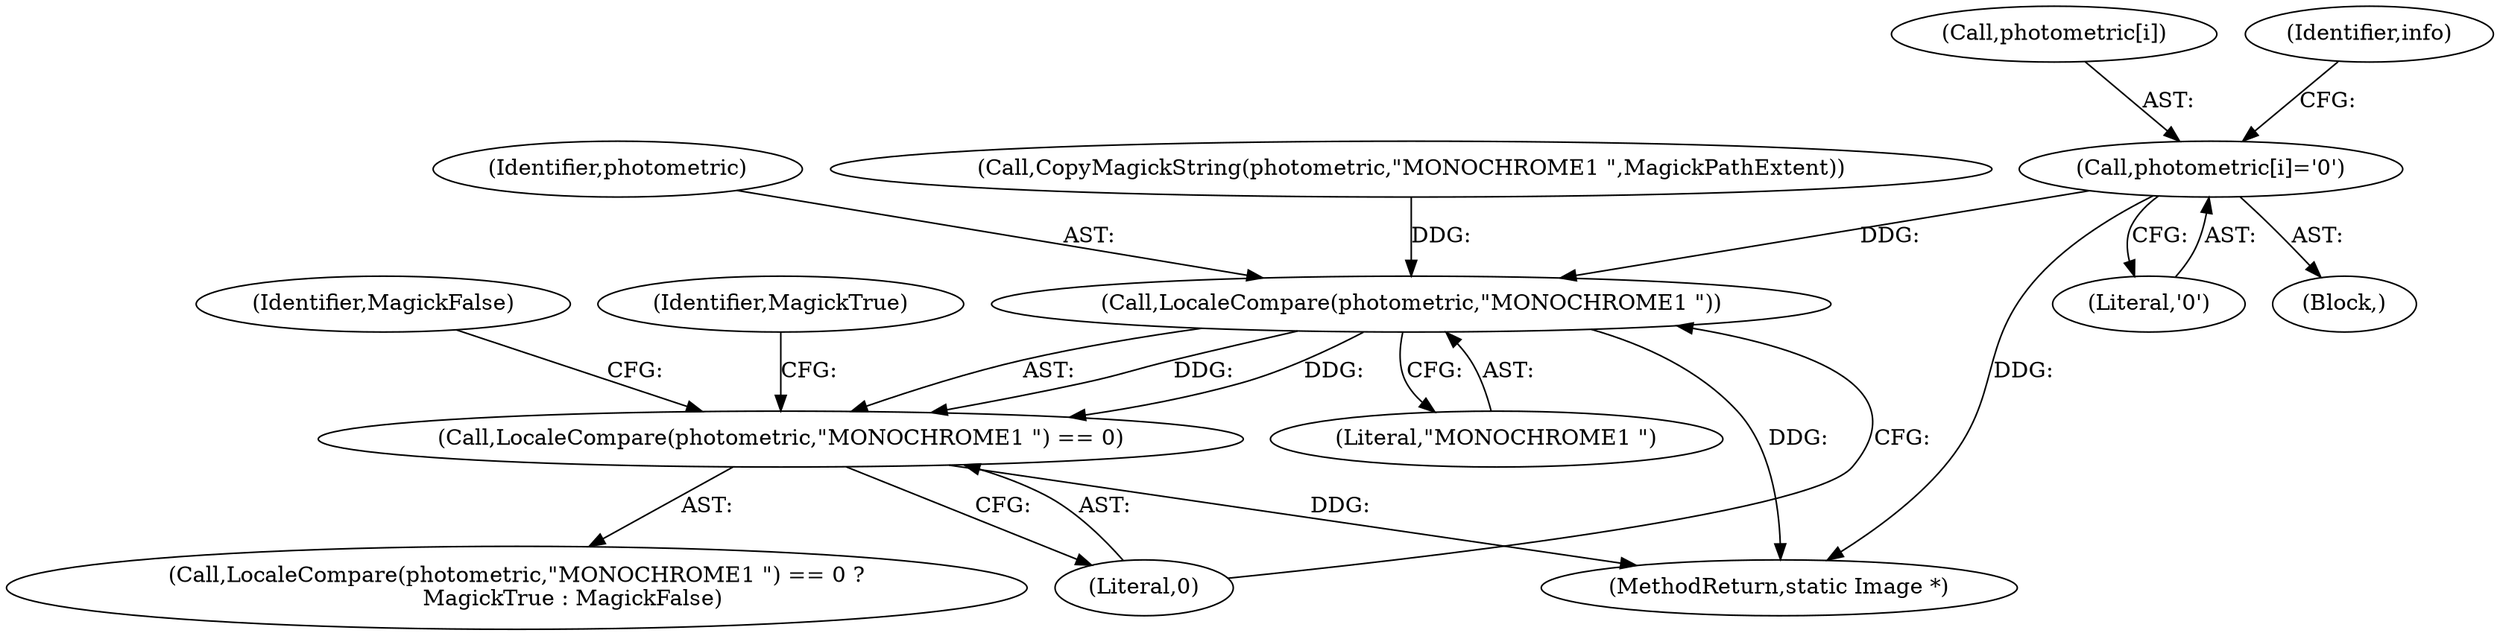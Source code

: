 digraph "0_ImageMagick_16916c8979c32765c542e216b31cee2671b7afe7@array" {
"1001538" [label="(Call,photometric[i]='\0')"];
"1001549" [label="(Call,LocaleCompare(photometric,\"MONOCHROME1 \"))"];
"1001548" [label="(Call,LocaleCompare(photometric,\"MONOCHROME1 \") == 0)"];
"1001549" [label="(Call,LocaleCompare(photometric,\"MONOCHROME1 \"))"];
"1001539" [label="(Call,photometric[i])"];
"1001550" [label="(Identifier,photometric)"];
"1000470" [label="(Call,CopyMagickString(photometric,\"MONOCHROME1 \",MagickPathExtent))"];
"1001554" [label="(Identifier,MagickFalse)"];
"1001551" [label="(Literal,\"MONOCHROME1 \")"];
"1001553" [label="(Identifier,MagickTrue)"];
"1004568" [label="(MethodReturn,static Image *)"];
"1001547" [label="(Call,LocaleCompare(photometric,\"MONOCHROME1 \") == 0 ?\n                MagickTrue : MagickFalse)"];
"1001542" [label="(Literal,'\0')"];
"1001538" [label="(Call,photometric[i]='\0')"];
"1001548" [label="(Call,LocaleCompare(photometric,\"MONOCHROME1 \") == 0)"];
"1001506" [label="(Block,)"];
"1001552" [label="(Literal,0)"];
"1001545" [label="(Identifier,info)"];
"1001538" -> "1001506"  [label="AST: "];
"1001538" -> "1001542"  [label="CFG: "];
"1001539" -> "1001538"  [label="AST: "];
"1001542" -> "1001538"  [label="AST: "];
"1001545" -> "1001538"  [label="CFG: "];
"1001538" -> "1004568"  [label="DDG: "];
"1001538" -> "1001549"  [label="DDG: "];
"1001549" -> "1001548"  [label="AST: "];
"1001549" -> "1001551"  [label="CFG: "];
"1001550" -> "1001549"  [label="AST: "];
"1001551" -> "1001549"  [label="AST: "];
"1001552" -> "1001549"  [label="CFG: "];
"1001549" -> "1004568"  [label="DDG: "];
"1001549" -> "1001548"  [label="DDG: "];
"1001549" -> "1001548"  [label="DDG: "];
"1000470" -> "1001549"  [label="DDG: "];
"1001548" -> "1001547"  [label="AST: "];
"1001548" -> "1001552"  [label="CFG: "];
"1001552" -> "1001548"  [label="AST: "];
"1001553" -> "1001548"  [label="CFG: "];
"1001554" -> "1001548"  [label="CFG: "];
"1001548" -> "1004568"  [label="DDG: "];
}
